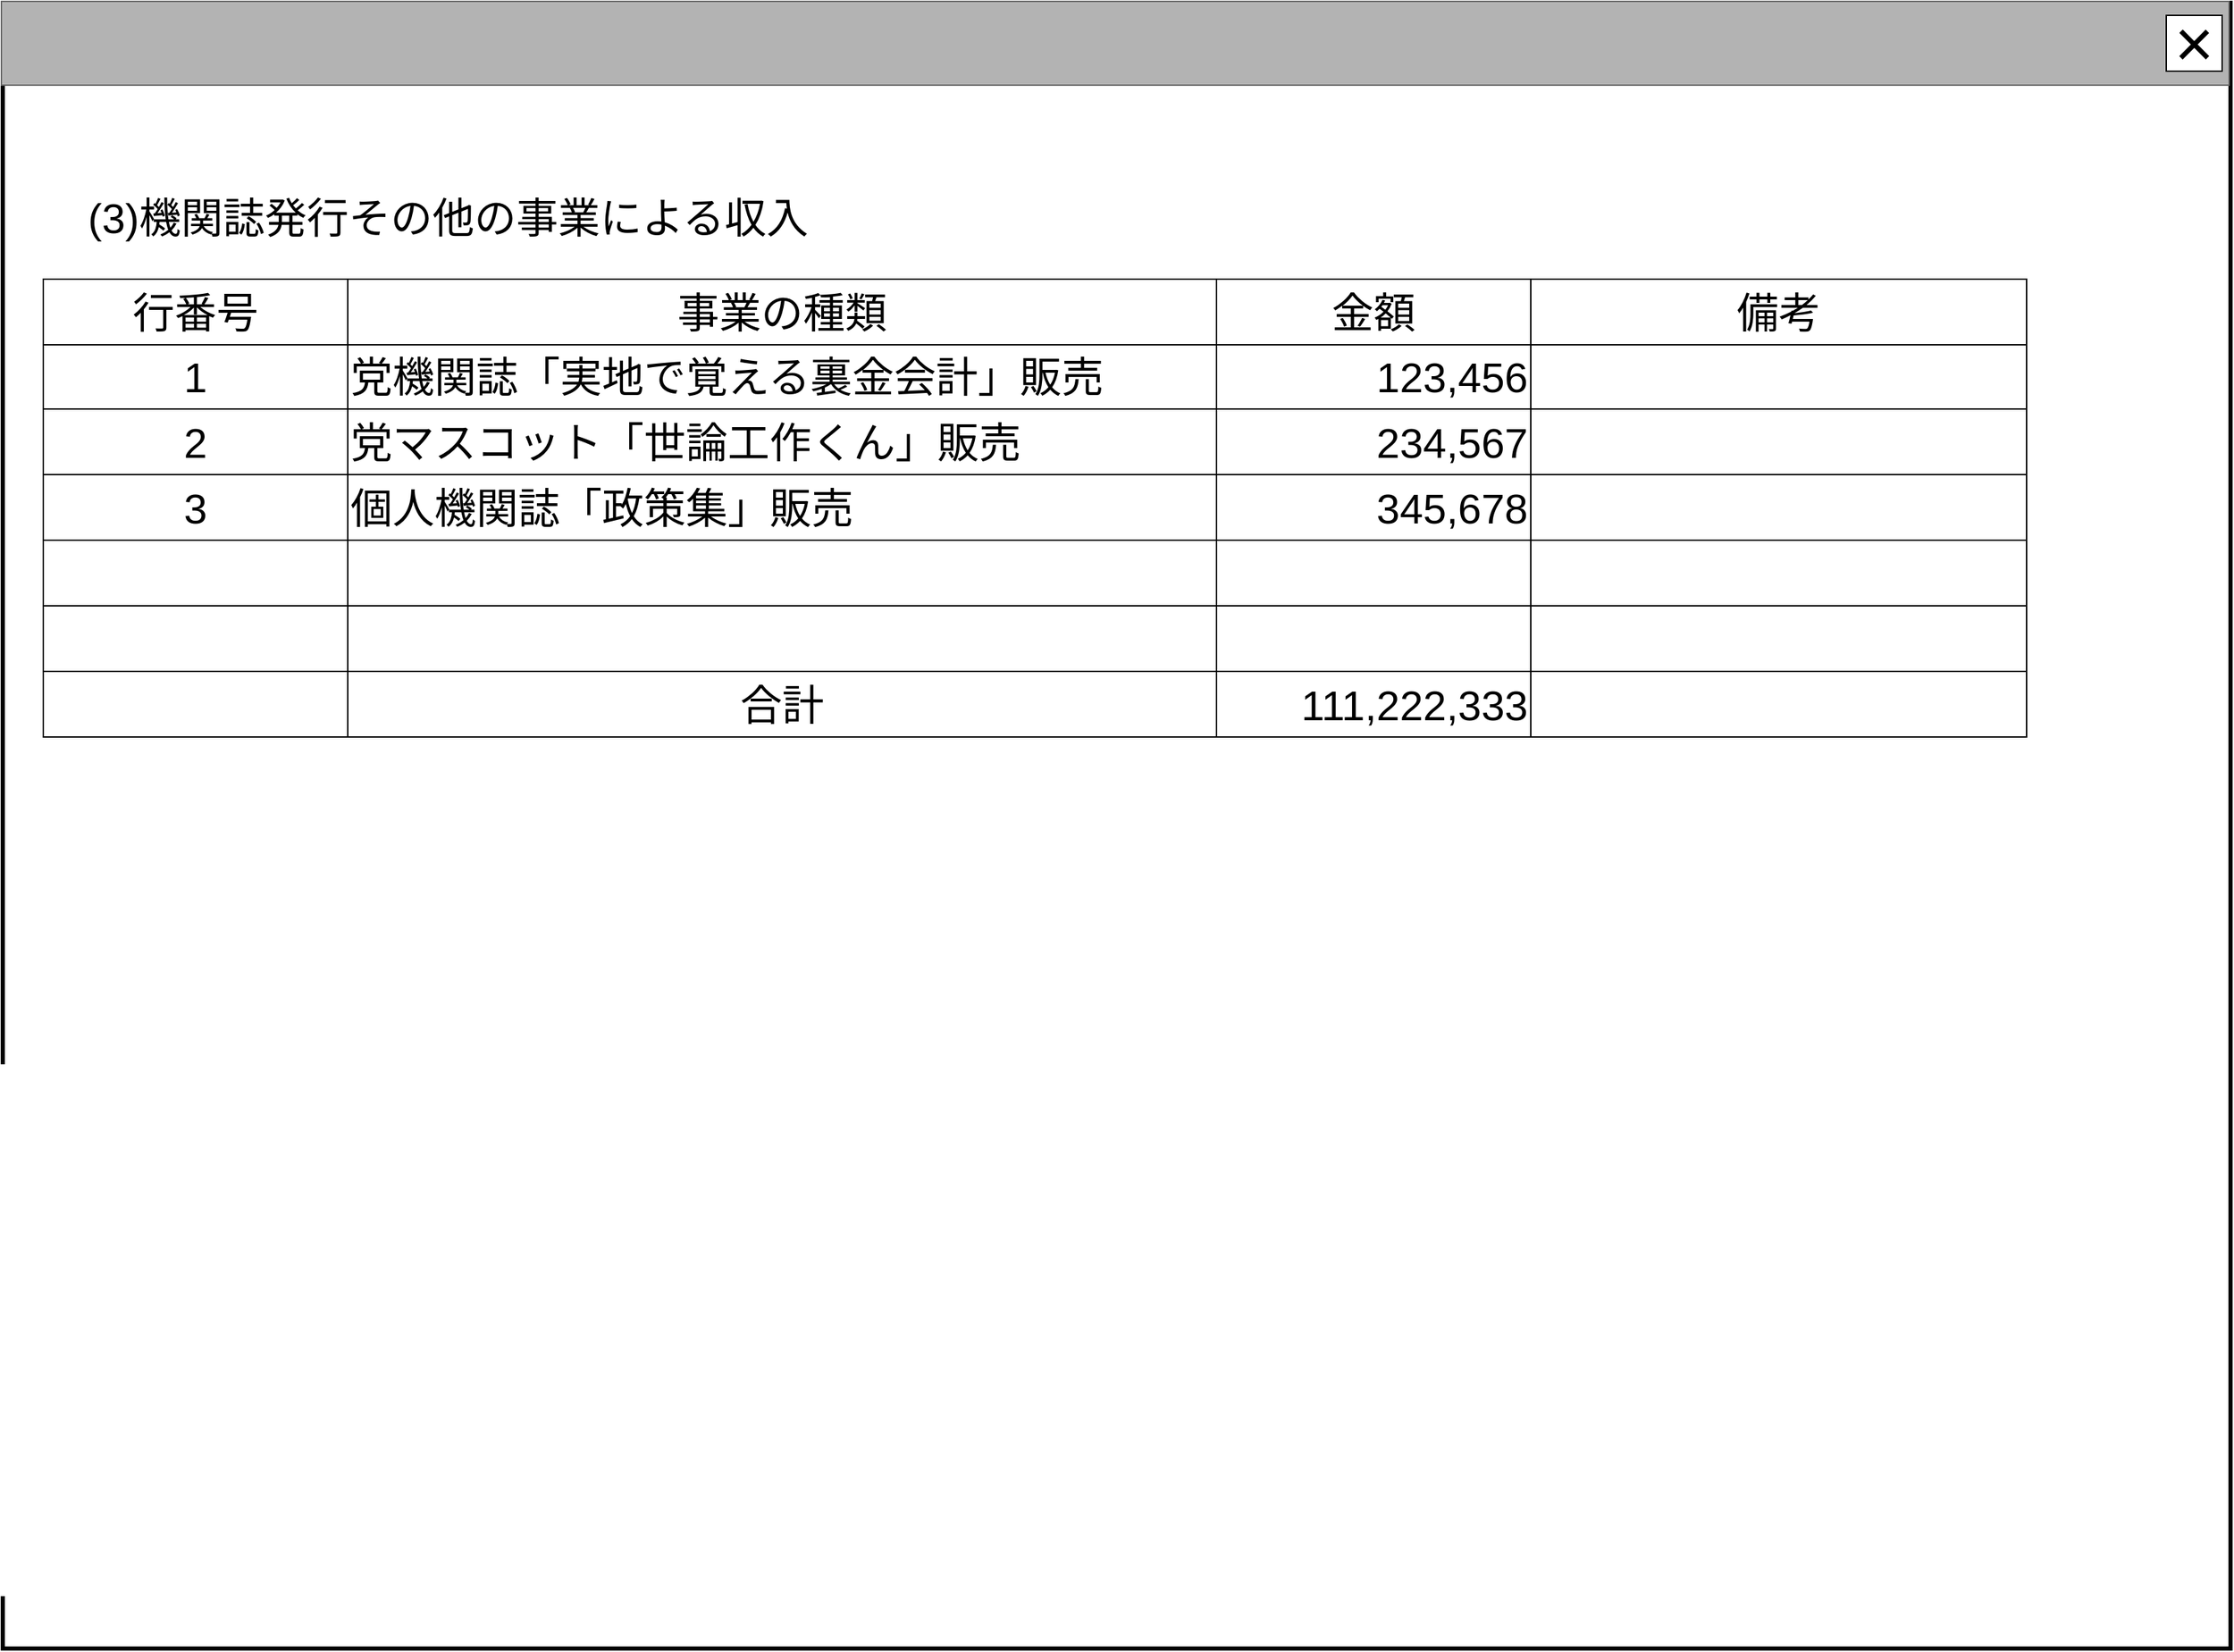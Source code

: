 <mxfile version="24.6.4" type="device">
  <diagram name="ページ1" id="LE8fIzdrHe0wcv1LTvfw">
    <mxGraphModel dx="1036" dy="606" grid="1" gridSize="10" guides="1" tooltips="1" connect="1" arrows="1" fold="1" page="1" pageScale="1" pageWidth="1600" pageHeight="1200" math="0" shadow="0">
      <root>
        <mxCell id="0" />
        <mxCell id="cFaB45KztUIKXS-_cTrr-4" value="背景" style="locked=1;" parent="0" visible="0" />
        <mxCell id="cFaB45KztUIKXS-_cTrr-5" value="" style="rounded=0;whiteSpace=wrap;html=1;strokeWidth=3;" parent="cFaB45KztUIKXS-_cTrr-4" vertex="1">
          <mxGeometry x="1" y="1" width="1595" height="1180" as="geometry" />
        </mxCell>
        <mxCell id="cFaB45KztUIKXS-_cTrr-6" value="" style="rounded=0;whiteSpace=wrap;html=1;fillColor=#B3B3B3;fontColor=#333333;strokeColor=#666666;" parent="cFaB45KztUIKXS-_cTrr-4" vertex="1">
          <mxGeometry width="1595" height="60" as="geometry" />
        </mxCell>
        <mxCell id="cFaB45KztUIKXS-_cTrr-7" value="&lt;font style=&quot;font-size: 48px;&quot;&gt;×&lt;/font&gt;" style="rounded=0;whiteSpace=wrap;html=1;" parent="cFaB45KztUIKXS-_cTrr-4" vertex="1">
          <mxGeometry x="1550" y="10" width="40" height="40" as="geometry" />
        </mxCell>
        <mxCell id="cFaB45KztUIKXS-_cTrr-8" value="" style="rounded=0;whiteSpace=wrap;html=1;" parent="cFaB45KztUIKXS-_cTrr-4" vertex="1">
          <mxGeometry x="830" y="670" width="120" height="60" as="geometry" />
        </mxCell>
        <mxCell id="cFaB45KztUIKXS-_cTrr-9" value="ウインドウ" style="locked=1;" parent="0" />
        <mxCell id="cFaB45KztUIKXS-_cTrr-10" value="" style="rounded=0;whiteSpace=wrap;html=1;strokeWidth=3;" parent="cFaB45KztUIKXS-_cTrr-9" vertex="1">
          <mxGeometry x="1" y="1" width="1595" height="1179" as="geometry" />
        </mxCell>
        <mxCell id="cFaB45KztUIKXS-_cTrr-11" value="" style="rounded=0;whiteSpace=wrap;html=1;fillColor=#B3B3B3;fontColor=#333333;strokeColor=#666666;" parent="cFaB45KztUIKXS-_cTrr-9" vertex="1">
          <mxGeometry width="1595" height="60" as="geometry" />
        </mxCell>
        <mxCell id="cFaB45KztUIKXS-_cTrr-12" value="&lt;font style=&quot;font-size: 48px;&quot;&gt;×&lt;/font&gt;" style="rounded=0;whiteSpace=wrap;html=1;" parent="cFaB45KztUIKXS-_cTrr-9" vertex="1">
          <mxGeometry x="1550" y="10" width="40" height="40" as="geometry" />
        </mxCell>
        <mxCell id="cFaB45KztUIKXS-_cTrr-14" value="名称未設定レイヤ" style="" parent="0" />
        <mxCell id="AqdkrOsrwXkhMmX50wSz-0" value="" style="childLayout=tableLayout;recursiveResize=0;shadow=0;fillColor=none;align=left;" parent="cFaB45KztUIKXS-_cTrr-14" vertex="1">
          <mxGeometry x="30" y="199" width="1420" height="328" as="geometry" />
        </mxCell>
        <mxCell id="AqdkrOsrwXkhMmX50wSz-1" value="" style="shape=tableRow;horizontal=0;startSize=0;swimlaneHead=0;swimlaneBody=0;top=0;left=0;bottom=0;right=0;dropTarget=0;collapsible=0;recursiveResize=0;expand=0;fontStyle=0;fillColor=none;strokeColor=inherit;" parent="AqdkrOsrwXkhMmX50wSz-0" vertex="1">
          <mxGeometry width="1420" height="47" as="geometry" />
        </mxCell>
        <mxCell id="AqdkrOsrwXkhMmX50wSz-2" value="&lt;font style=&quot;font-size: 30px;&quot;&gt;行番号&lt;/font&gt;" style="connectable=0;recursiveResize=0;strokeColor=inherit;fillColor=none;align=center;whiteSpace=wrap;html=1;" parent="AqdkrOsrwXkhMmX50wSz-1" vertex="1">
          <mxGeometry width="218" height="47" as="geometry">
            <mxRectangle width="218" height="47" as="alternateBounds" />
          </mxGeometry>
        </mxCell>
        <mxCell id="AqdkrOsrwXkhMmX50wSz-3" value="&lt;font style=&quot;font-size: 30px;&quot;&gt;事業の種類&lt;/font&gt;" style="connectable=0;recursiveResize=0;strokeColor=inherit;fillColor=none;align=center;whiteSpace=wrap;html=1;" parent="AqdkrOsrwXkhMmX50wSz-1" vertex="1">
          <mxGeometry x="218" width="622" height="47" as="geometry">
            <mxRectangle width="622" height="47" as="alternateBounds" />
          </mxGeometry>
        </mxCell>
        <mxCell id="AqdkrOsrwXkhMmX50wSz-4" value="&lt;font style=&quot;font-size: 30px;&quot;&gt;金額&lt;/font&gt;" style="connectable=0;recursiveResize=0;strokeColor=inherit;fillColor=none;align=center;whiteSpace=wrap;html=1;" parent="AqdkrOsrwXkhMmX50wSz-1" vertex="1">
          <mxGeometry x="840" width="225" height="47" as="geometry">
            <mxRectangle width="225" height="47" as="alternateBounds" />
          </mxGeometry>
        </mxCell>
        <mxCell id="AqdkrOsrwXkhMmX50wSz-29" value="&lt;font style=&quot;font-size: 30px;&quot;&gt;備考&lt;/font&gt;" style="connectable=0;recursiveResize=0;strokeColor=inherit;fillColor=none;align=center;whiteSpace=wrap;html=1;" parent="AqdkrOsrwXkhMmX50wSz-1" vertex="1">
          <mxGeometry x="1065" width="355" height="47" as="geometry">
            <mxRectangle width="355" height="47" as="alternateBounds" />
          </mxGeometry>
        </mxCell>
        <mxCell id="AqdkrOsrwXkhMmX50wSz-5" style="shape=tableRow;horizontal=0;startSize=0;swimlaneHead=0;swimlaneBody=0;top=0;left=0;bottom=0;right=0;dropTarget=0;collapsible=0;recursiveResize=0;expand=0;fontStyle=0;fillColor=none;strokeColor=inherit;" parent="AqdkrOsrwXkhMmX50wSz-0" vertex="1">
          <mxGeometry y="47" width="1420" height="46" as="geometry" />
        </mxCell>
        <mxCell id="AqdkrOsrwXkhMmX50wSz-6" value="&lt;font style=&quot;font-size: 30px;&quot;&gt;1&lt;/font&gt;" style="connectable=0;recursiveResize=0;strokeColor=inherit;fillColor=none;align=center;whiteSpace=wrap;html=1;" parent="AqdkrOsrwXkhMmX50wSz-5" vertex="1">
          <mxGeometry width="218" height="46" as="geometry">
            <mxRectangle width="218" height="46" as="alternateBounds" />
          </mxGeometry>
        </mxCell>
        <mxCell id="AqdkrOsrwXkhMmX50wSz-7" value="&lt;font style=&quot;font-size: 30px;&quot;&gt;党機関誌「実地&lt;/font&gt;&lt;span style=&quot;font-size: 30px; background-color: initial;&quot;&gt;で覚える裏金会計」販売&lt;/span&gt;" style="connectable=0;recursiveResize=0;strokeColor=inherit;fillColor=none;align=left;whiteSpace=wrap;html=1;" parent="AqdkrOsrwXkhMmX50wSz-5" vertex="1">
          <mxGeometry x="218" width="622" height="46" as="geometry">
            <mxRectangle width="622" height="46" as="alternateBounds" />
          </mxGeometry>
        </mxCell>
        <mxCell id="AqdkrOsrwXkhMmX50wSz-8" value="&lt;font style=&quot;font-size: 30px;&quot;&gt;123,456&lt;/font&gt;" style="connectable=0;recursiveResize=0;strokeColor=inherit;fillColor=none;align=right;whiteSpace=wrap;html=1;" parent="AqdkrOsrwXkhMmX50wSz-5" vertex="1">
          <mxGeometry x="840" width="225" height="46" as="geometry">
            <mxRectangle width="225" height="46" as="alternateBounds" />
          </mxGeometry>
        </mxCell>
        <mxCell id="AqdkrOsrwXkhMmX50wSz-30" value="" style="connectable=0;recursiveResize=0;strokeColor=inherit;fillColor=none;align=left;whiteSpace=wrap;html=1;" parent="AqdkrOsrwXkhMmX50wSz-5" vertex="1">
          <mxGeometry x="1065" width="355" height="46" as="geometry">
            <mxRectangle width="355" height="46" as="alternateBounds" />
          </mxGeometry>
        </mxCell>
        <mxCell id="AqdkrOsrwXkhMmX50wSz-9" style="shape=tableRow;horizontal=0;startSize=0;swimlaneHead=0;swimlaneBody=0;top=0;left=0;bottom=0;right=0;dropTarget=0;collapsible=0;recursiveResize=0;expand=0;fontStyle=0;fillColor=none;strokeColor=inherit;" parent="AqdkrOsrwXkhMmX50wSz-0" vertex="1">
          <mxGeometry y="93" width="1420" height="47" as="geometry" />
        </mxCell>
        <mxCell id="AqdkrOsrwXkhMmX50wSz-10" value="&lt;span style=&quot;font-size: 30px;&quot;&gt;2&lt;/span&gt;" style="connectable=0;recursiveResize=0;strokeColor=inherit;fillColor=none;align=center;whiteSpace=wrap;html=1;" parent="AqdkrOsrwXkhMmX50wSz-9" vertex="1">
          <mxGeometry width="218" height="47" as="geometry">
            <mxRectangle width="218" height="47" as="alternateBounds" />
          </mxGeometry>
        </mxCell>
        <mxCell id="AqdkrOsrwXkhMmX50wSz-11" value="&lt;span style=&quot;font-size: 30px;&quot;&gt;党マスコット「世論工作くん」販売&lt;/span&gt;" style="connectable=0;recursiveResize=0;strokeColor=inherit;fillColor=none;align=left;whiteSpace=wrap;html=1;" parent="AqdkrOsrwXkhMmX50wSz-9" vertex="1">
          <mxGeometry x="218" width="622" height="47" as="geometry">
            <mxRectangle width="622" height="47" as="alternateBounds" />
          </mxGeometry>
        </mxCell>
        <mxCell id="AqdkrOsrwXkhMmX50wSz-12" value="&lt;span style=&quot;font-size: 30px;&quot;&gt;234,567&lt;/span&gt;" style="connectable=0;recursiveResize=0;strokeColor=inherit;fillColor=none;align=right;whiteSpace=wrap;html=1;" parent="AqdkrOsrwXkhMmX50wSz-9" vertex="1">
          <mxGeometry x="840" width="225" height="47" as="geometry">
            <mxRectangle width="225" height="47" as="alternateBounds" />
          </mxGeometry>
        </mxCell>
        <mxCell id="AqdkrOsrwXkhMmX50wSz-31" value="" style="connectable=0;recursiveResize=0;strokeColor=inherit;fillColor=none;align=left;whiteSpace=wrap;html=1;" parent="AqdkrOsrwXkhMmX50wSz-9" vertex="1">
          <mxGeometry x="1065" width="355" height="47" as="geometry">
            <mxRectangle width="355" height="47" as="alternateBounds" />
          </mxGeometry>
        </mxCell>
        <mxCell id="AqdkrOsrwXkhMmX50wSz-25" style="shape=tableRow;horizontal=0;startSize=0;swimlaneHead=0;swimlaneBody=0;top=0;left=0;bottom=0;right=0;dropTarget=0;collapsible=0;recursiveResize=0;expand=0;fontStyle=0;fillColor=none;strokeColor=inherit;align=right;" parent="AqdkrOsrwXkhMmX50wSz-0" vertex="1">
          <mxGeometry y="140" width="1420" height="47" as="geometry" />
        </mxCell>
        <mxCell id="AqdkrOsrwXkhMmX50wSz-26" value="&lt;span style=&quot;font-size: 30px;&quot;&gt;3&lt;/span&gt;" style="connectable=0;recursiveResize=0;strokeColor=inherit;fillColor=none;align=center;whiteSpace=wrap;html=1;" parent="AqdkrOsrwXkhMmX50wSz-25" vertex="1">
          <mxGeometry width="218" height="47" as="geometry">
            <mxRectangle width="218" height="47" as="alternateBounds" />
          </mxGeometry>
        </mxCell>
        <mxCell id="AqdkrOsrwXkhMmX50wSz-27" value="&lt;span style=&quot;font-size: 30px;&quot;&gt;個人機関誌「政策集」販売&lt;/span&gt;" style="connectable=0;recursiveResize=0;strokeColor=inherit;fillColor=none;align=left;whiteSpace=wrap;html=1;" parent="AqdkrOsrwXkhMmX50wSz-25" vertex="1">
          <mxGeometry x="218" width="622" height="47" as="geometry">
            <mxRectangle width="622" height="47" as="alternateBounds" />
          </mxGeometry>
        </mxCell>
        <mxCell id="AqdkrOsrwXkhMmX50wSz-28" value="&lt;span style=&quot;font-size: 30px;&quot;&gt;345,678&lt;/span&gt;" style="connectable=0;recursiveResize=0;strokeColor=inherit;fillColor=none;align=right;whiteSpace=wrap;html=1;" parent="AqdkrOsrwXkhMmX50wSz-25" vertex="1">
          <mxGeometry x="840" width="225" height="47" as="geometry">
            <mxRectangle width="225" height="47" as="alternateBounds" />
          </mxGeometry>
        </mxCell>
        <mxCell id="AqdkrOsrwXkhMmX50wSz-32" value="" style="connectable=0;recursiveResize=0;strokeColor=inherit;fillColor=none;align=left;whiteSpace=wrap;html=1;" parent="AqdkrOsrwXkhMmX50wSz-25" vertex="1">
          <mxGeometry x="1065" width="355" height="47" as="geometry">
            <mxRectangle width="355" height="47" as="alternateBounds" />
          </mxGeometry>
        </mxCell>
        <mxCell id="AqdkrOsrwXkhMmX50wSz-21" style="shape=tableRow;horizontal=0;startSize=0;swimlaneHead=0;swimlaneBody=0;top=0;left=0;bottom=0;right=0;dropTarget=0;collapsible=0;recursiveResize=0;expand=0;fontStyle=0;fillColor=none;strokeColor=inherit;" parent="AqdkrOsrwXkhMmX50wSz-0" vertex="1">
          <mxGeometry y="187" width="1420" height="47" as="geometry" />
        </mxCell>
        <mxCell id="AqdkrOsrwXkhMmX50wSz-22" style="connectable=0;recursiveResize=0;strokeColor=inherit;fillColor=none;align=center;whiteSpace=wrap;html=1;" parent="AqdkrOsrwXkhMmX50wSz-21" vertex="1">
          <mxGeometry width="218" height="47" as="geometry">
            <mxRectangle width="218" height="47" as="alternateBounds" />
          </mxGeometry>
        </mxCell>
        <mxCell id="AqdkrOsrwXkhMmX50wSz-23" style="connectable=0;recursiveResize=0;strokeColor=inherit;fillColor=none;align=center;whiteSpace=wrap;html=1;" parent="AqdkrOsrwXkhMmX50wSz-21" vertex="1">
          <mxGeometry x="218" width="622" height="47" as="geometry">
            <mxRectangle width="622" height="47" as="alternateBounds" />
          </mxGeometry>
        </mxCell>
        <mxCell id="AqdkrOsrwXkhMmX50wSz-24" style="connectable=0;recursiveResize=0;strokeColor=inherit;fillColor=none;align=center;whiteSpace=wrap;html=1;" parent="AqdkrOsrwXkhMmX50wSz-21" vertex="1">
          <mxGeometry x="840" width="225" height="47" as="geometry">
            <mxRectangle width="225" height="47" as="alternateBounds" />
          </mxGeometry>
        </mxCell>
        <mxCell id="AqdkrOsrwXkhMmX50wSz-33" style="connectable=0;recursiveResize=0;strokeColor=inherit;fillColor=none;align=center;whiteSpace=wrap;html=1;" parent="AqdkrOsrwXkhMmX50wSz-21" vertex="1">
          <mxGeometry x="1065" width="355" height="47" as="geometry">
            <mxRectangle width="355" height="47" as="alternateBounds" />
          </mxGeometry>
        </mxCell>
        <mxCell id="AqdkrOsrwXkhMmX50wSz-17" style="shape=tableRow;horizontal=0;startSize=0;swimlaneHead=0;swimlaneBody=0;top=0;left=0;bottom=0;right=0;dropTarget=0;collapsible=0;recursiveResize=0;expand=0;fontStyle=0;fillColor=none;strokeColor=inherit;" parent="AqdkrOsrwXkhMmX50wSz-0" vertex="1">
          <mxGeometry y="234" width="1420" height="47" as="geometry" />
        </mxCell>
        <mxCell id="AqdkrOsrwXkhMmX50wSz-18" style="connectable=0;recursiveResize=0;strokeColor=inherit;fillColor=none;align=center;whiteSpace=wrap;html=1;" parent="AqdkrOsrwXkhMmX50wSz-17" vertex="1">
          <mxGeometry width="218" height="47" as="geometry">
            <mxRectangle width="218" height="47" as="alternateBounds" />
          </mxGeometry>
        </mxCell>
        <mxCell id="AqdkrOsrwXkhMmX50wSz-19" style="connectable=0;recursiveResize=0;strokeColor=inherit;fillColor=none;align=center;whiteSpace=wrap;html=1;" parent="AqdkrOsrwXkhMmX50wSz-17" vertex="1">
          <mxGeometry x="218" width="622" height="47" as="geometry">
            <mxRectangle width="622" height="47" as="alternateBounds" />
          </mxGeometry>
        </mxCell>
        <mxCell id="AqdkrOsrwXkhMmX50wSz-20" style="connectable=0;recursiveResize=0;strokeColor=inherit;fillColor=none;align=center;whiteSpace=wrap;html=1;" parent="AqdkrOsrwXkhMmX50wSz-17" vertex="1">
          <mxGeometry x="840" width="225" height="47" as="geometry">
            <mxRectangle width="225" height="47" as="alternateBounds" />
          </mxGeometry>
        </mxCell>
        <mxCell id="AqdkrOsrwXkhMmX50wSz-34" style="connectable=0;recursiveResize=0;strokeColor=inherit;fillColor=none;align=center;whiteSpace=wrap;html=1;" parent="AqdkrOsrwXkhMmX50wSz-17" vertex="1">
          <mxGeometry x="1065" width="355" height="47" as="geometry">
            <mxRectangle width="355" height="47" as="alternateBounds" />
          </mxGeometry>
        </mxCell>
        <mxCell id="AqdkrOsrwXkhMmX50wSz-13" style="shape=tableRow;horizontal=0;startSize=0;swimlaneHead=0;swimlaneBody=0;top=0;left=0;bottom=0;right=0;dropTarget=0;collapsible=0;recursiveResize=0;expand=0;fontStyle=0;fillColor=none;strokeColor=inherit;" parent="AqdkrOsrwXkhMmX50wSz-0" vertex="1">
          <mxGeometry y="281" width="1420" height="47" as="geometry" />
        </mxCell>
        <mxCell id="AqdkrOsrwXkhMmX50wSz-14" style="connectable=0;recursiveResize=0;strokeColor=inherit;fillColor=none;align=center;whiteSpace=wrap;html=1;" parent="AqdkrOsrwXkhMmX50wSz-13" vertex="1">
          <mxGeometry width="218" height="47" as="geometry">
            <mxRectangle width="218" height="47" as="alternateBounds" />
          </mxGeometry>
        </mxCell>
        <mxCell id="AqdkrOsrwXkhMmX50wSz-15" value="&lt;font style=&quot;font-size: 30px;&quot;&gt;合計&lt;/font&gt;" style="connectable=0;recursiveResize=0;strokeColor=inherit;fillColor=none;align=center;whiteSpace=wrap;html=1;" parent="AqdkrOsrwXkhMmX50wSz-13" vertex="1">
          <mxGeometry x="218" width="622" height="47" as="geometry">
            <mxRectangle width="622" height="47" as="alternateBounds" />
          </mxGeometry>
        </mxCell>
        <mxCell id="AqdkrOsrwXkhMmX50wSz-16" value="&lt;font style=&quot;font-size: 30px;&quot;&gt;111,222,333&lt;/font&gt;" style="connectable=0;recursiveResize=0;strokeColor=inherit;fillColor=none;align=right;whiteSpace=wrap;html=1;" parent="AqdkrOsrwXkhMmX50wSz-13" vertex="1">
          <mxGeometry x="840" width="225" height="47" as="geometry">
            <mxRectangle width="225" height="47" as="alternateBounds" />
          </mxGeometry>
        </mxCell>
        <mxCell id="AqdkrOsrwXkhMmX50wSz-35" style="connectable=0;recursiveResize=0;strokeColor=inherit;fillColor=none;align=center;whiteSpace=wrap;html=1;" parent="AqdkrOsrwXkhMmX50wSz-13" vertex="1">
          <mxGeometry x="1065" width="355" height="47" as="geometry">
            <mxRectangle width="355" height="47" as="alternateBounds" />
          </mxGeometry>
        </mxCell>
        <mxCell id="ZyyqF1IQZli5dGd5rdWG-0" value="&lt;font style=&quot;font-size: 30px;&quot;&gt;(3)機関誌発行その他の事業による収入&lt;/font&gt;" style="text;html=1;align=left;verticalAlign=middle;whiteSpace=wrap;rounded=0;" parent="cFaB45KztUIKXS-_cTrr-14" vertex="1">
          <mxGeometry x="60" y="130" width="810" height="50" as="geometry" />
        </mxCell>
      </root>
    </mxGraphModel>
  </diagram>
</mxfile>
